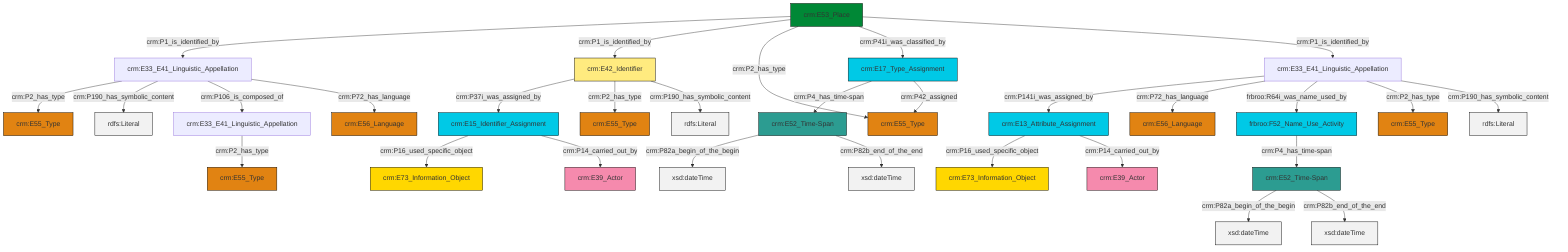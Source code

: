graph TD
classDef Literal fill:#f2f2f2,stroke:#000000;
classDef CRM_Entity fill:#FFFFFF,stroke:#000000;
classDef Temporal_Entity fill:#00C9E6, stroke:#000000;
classDef Type fill:#E18312, stroke:#000000;
classDef Time-Span fill:#2C9C91, stroke:#000000;
classDef Appellation fill:#FFEB7F, stroke:#000000;
classDef Place fill:#008836, stroke:#000000;
classDef Persistent_Item fill:#B266B2, stroke:#000000;
classDef Conceptual_Object fill:#FFD700, stroke:#000000;
classDef Physical_Thing fill:#D2B48C, stroke:#000000;
classDef Actor fill:#f58aad, stroke:#000000;
classDef PC_Classes fill:#4ce600, stroke:#000000;
classDef Multi fill:#cccccc,stroke:#000000;

2["crm:E15_Identifier_Assignment"]:::Temporal_Entity -->|crm:P16_used_specific_object| 3["crm:E73_Information_Object"]:::Conceptual_Object
4["crm:E33_E41_Linguistic_Appellation"]:::Default -->|crm:P141i_was_assigned_by| 5["crm:E13_Attribute_Assignment"]:::Temporal_Entity
8["crm:E33_E41_Linguistic_Appellation"]:::Default -->|crm:P2_has_type| 9["crm:E55_Type"]:::Type
4["crm:E33_E41_Linguistic_Appellation"]:::Default -->|crm:P72_has_language| 10["crm:E56_Language"]:::Type
11["frbroo:F52_Name_Use_Activity"]:::Temporal_Entity -->|crm:P4_has_time-span| 12["crm:E52_Time-Span"]:::Time-Span
15["crm:E53_Place"]:::Place -->|crm:P1_is_identified_by| 8["crm:E33_E41_Linguistic_Appellation"]:::Default
8["crm:E33_E41_Linguistic_Appellation"]:::Default -->|crm:P190_has_symbolic_content| 17[rdfs:Literal]:::Literal
4["crm:E33_E41_Linguistic_Appellation"]:::Default -->|frbroo:R64i_was_name_used_by| 11["frbroo:F52_Name_Use_Activity"]:::Temporal_Entity
8["crm:E33_E41_Linguistic_Appellation"]:::Default -->|crm:P106_is_composed_of| 21["crm:E33_E41_Linguistic_Appellation"]:::Default
2["crm:E15_Identifier_Assignment"]:::Temporal_Entity -->|crm:P14_carried_out_by| 13["crm:E39_Actor"]:::Actor
5["crm:E13_Attribute_Assignment"]:::Temporal_Entity -->|crm:P16_used_specific_object| 6["crm:E73_Information_Object"]:::Conceptual_Object
4["crm:E33_E41_Linguistic_Appellation"]:::Default -->|crm:P2_has_type| 22["crm:E55_Type"]:::Type
23["crm:E42_Identifier"]:::Appellation -->|crm:P37i_was_assigned_by| 2["crm:E15_Identifier_Assignment"]:::Temporal_Entity
15["crm:E53_Place"]:::Place -->|crm:P1_is_identified_by| 23["crm:E42_Identifier"]:::Appellation
24["crm:E52_Time-Span"]:::Time-Span -->|crm:P82a_begin_of_the_begin| 25[xsd:dateTime]:::Literal
15["crm:E53_Place"]:::Place -->|crm:P2_has_type| 27["crm:E55_Type"]:::Type
28["crm:E17_Type_Assignment"]:::Temporal_Entity -->|crm:P4_has_time-span| 24["crm:E52_Time-Span"]:::Time-Span
23["crm:E42_Identifier"]:::Appellation -->|crm:P2_has_type| 31["crm:E55_Type"]:::Type
12["crm:E52_Time-Span"]:::Time-Span -->|crm:P82a_begin_of_the_begin| 32[xsd:dateTime]:::Literal
23["crm:E42_Identifier"]:::Appellation -->|crm:P190_has_symbolic_content| 35[rdfs:Literal]:::Literal
15["crm:E53_Place"]:::Place -->|crm:P41i_was_classified_by| 28["crm:E17_Type_Assignment"]:::Temporal_Entity
21["crm:E33_E41_Linguistic_Appellation"]:::Default -->|crm:P2_has_type| 36["crm:E55_Type"]:::Type
24["crm:E52_Time-Span"]:::Time-Span -->|crm:P82b_end_of_the_end| 37[xsd:dateTime]:::Literal
28["crm:E17_Type_Assignment"]:::Temporal_Entity -->|crm:P42_assigned| 27["crm:E55_Type"]:::Type
15["crm:E53_Place"]:::Place -->|crm:P1_is_identified_by| 4["crm:E33_E41_Linguistic_Appellation"]:::Default
4["crm:E33_E41_Linguistic_Appellation"]:::Default -->|crm:P190_has_symbolic_content| 45[rdfs:Literal]:::Literal
12["crm:E52_Time-Span"]:::Time-Span -->|crm:P82b_end_of_the_end| 46[xsd:dateTime]:::Literal
8["crm:E33_E41_Linguistic_Appellation"]:::Default -->|crm:P72_has_language| 43["crm:E56_Language"]:::Type
5["crm:E13_Attribute_Assignment"]:::Temporal_Entity -->|crm:P14_carried_out_by| 0["crm:E39_Actor"]:::Actor